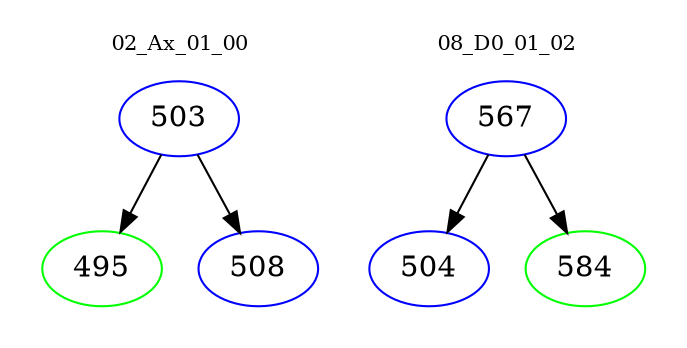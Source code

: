 digraph{
subgraph cluster_0 {
color = white
label = "02_Ax_01_00";
fontsize=10;
T0_503 [label="503", color="blue"]
T0_503 -> T0_495 [color="black"]
T0_495 [label="495", color="green"]
T0_503 -> T0_508 [color="black"]
T0_508 [label="508", color="blue"]
}
subgraph cluster_1 {
color = white
label = "08_D0_01_02";
fontsize=10;
T1_567 [label="567", color="blue"]
T1_567 -> T1_504 [color="black"]
T1_504 [label="504", color="blue"]
T1_567 -> T1_584 [color="black"]
T1_584 [label="584", color="green"]
}
}
